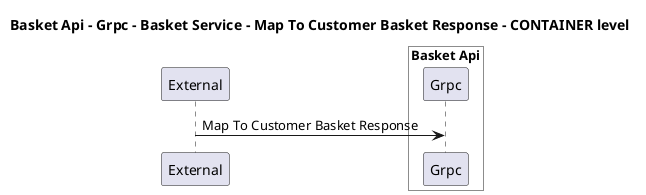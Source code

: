 @startuml

title Basket Api - Grpc - Basket Service - Map To Customer Basket Response - CONTAINER level

participant "External" as C4InterFlow.SoftwareSystems.ExternalSystem

box "Basket Api" #White
    participant "Grpc" as dotnet.eShop.Architecture.SoftwareSystems.BasketApi.Containers.Grpc
end box


C4InterFlow.SoftwareSystems.ExternalSystem -> dotnet.eShop.Architecture.SoftwareSystems.BasketApi.Containers.Grpc : Map To Customer Basket Response


@enduml
